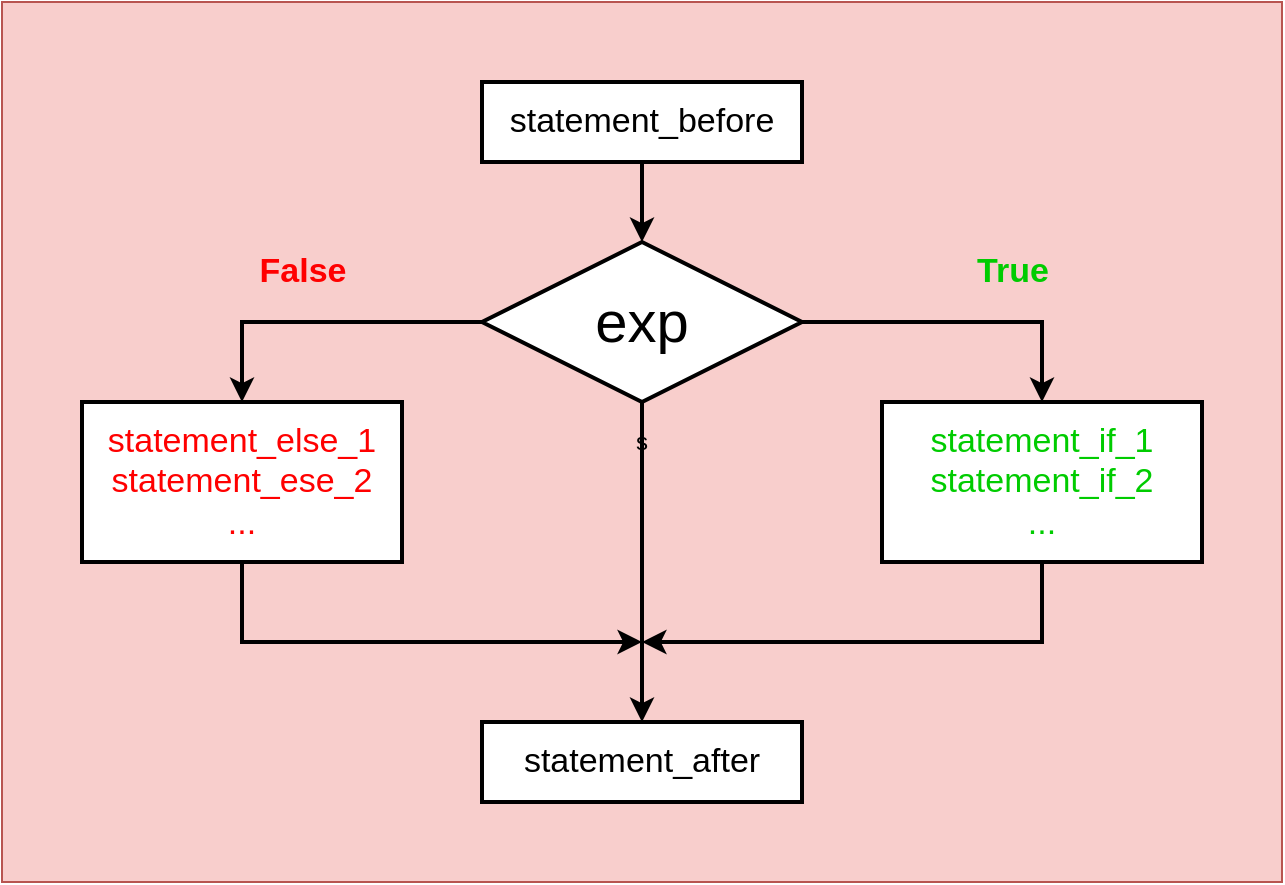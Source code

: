 <mxfile version="24.7.7">
  <diagram name="Page-1" id="nw_tDOHUn0Kqw1uzuphJ">
    <mxGraphModel dx="1224" dy="676" grid="1" gridSize="10" guides="1" tooltips="1" connect="1" arrows="1" fold="1" page="1" pageScale="1" pageWidth="850" pageHeight="1100" math="0" shadow="0">
      <root>
        <mxCell id="0" />
        <mxCell id="1" parent="0" />
        <mxCell id="nBaKIJpyfKftcn6sd4s6-4" value="s" style="rounded=0;whiteSpace=wrap;html=1;fillColor=#f8cecc;strokeColor=#b85450;" vertex="1" parent="1">
          <mxGeometry x="80" y="40" width="640" height="440" as="geometry" />
        </mxCell>
        <mxCell id="catjo7fKtfjQIuKM4InH-1" value="statement_before" style="rounded=0;whiteSpace=wrap;html=1;strokeWidth=2;fontSize=17;" parent="1" vertex="1">
          <mxGeometry x="320" y="80" width="160" height="40" as="geometry" />
        </mxCell>
        <mxCell id="catjo7fKtfjQIuKM4InH-2" value="" style="endArrow=classic;html=1;rounded=0;strokeWidth=2;fontSize=17;" parent="1" edge="1">
          <mxGeometry width="50" height="50" relative="1" as="geometry">
            <mxPoint x="400" y="120" as="sourcePoint" />
            <mxPoint x="400" y="160" as="targetPoint" />
          </mxGeometry>
        </mxCell>
        <mxCell id="catjo7fKtfjQIuKM4InH-3" value="exp" style="rhombus;whiteSpace=wrap;html=1;strokeWidth=2;fontSize=29;" parent="1" vertex="1">
          <mxGeometry x="320" y="160" width="160" height="80" as="geometry" />
        </mxCell>
        <mxCell id="catjo7fKtfjQIuKM4InH-4" value="" style="endArrow=classic;html=1;rounded=0;strokeWidth=2;fontSize=17;" parent="1" edge="1">
          <mxGeometry width="50" height="50" relative="1" as="geometry">
            <mxPoint x="480" y="200" as="sourcePoint" />
            <mxPoint x="600" y="240" as="targetPoint" />
            <Array as="points">
              <mxPoint x="600" y="200" />
            </Array>
          </mxGeometry>
        </mxCell>
        <mxCell id="catjo7fKtfjQIuKM4InH-5" value="True" style="text;html=1;align=center;verticalAlign=middle;resizable=0;points=[];autosize=1;strokeColor=none;fillColor=none;strokeWidth=2;fontSize=17;fontColor=#00CC00;fontStyle=1" parent="1" vertex="1">
          <mxGeometry x="555" y="160" width="60" height="30" as="geometry" />
        </mxCell>
        <mxCell id="catjo7fKtfjQIuKM4InH-7" value="statement_if_1&lt;div&gt;statement_if_2&lt;/div&gt;&lt;div&gt;...&lt;/div&gt;" style="rounded=0;whiteSpace=wrap;html=1;strokeWidth=2;fontSize=17;fontColor=#00CC00;fontStyle=0" parent="1" vertex="1">
          <mxGeometry x="520" y="240" width="160" height="80" as="geometry" />
        </mxCell>
        <mxCell id="catjo7fKtfjQIuKM4InH-8" value="" style="endArrow=classic;html=1;rounded=0;strokeWidth=2;fontSize=17;" parent="1" edge="1">
          <mxGeometry width="50" height="50" relative="1" as="geometry">
            <mxPoint x="600" y="320" as="sourcePoint" />
            <mxPoint x="400" y="360" as="targetPoint" />
            <Array as="points">
              <mxPoint x="600" y="360" />
            </Array>
          </mxGeometry>
        </mxCell>
        <mxCell id="catjo7fKtfjQIuKM4InH-10" value="" style="endArrow=classic;html=1;rounded=0;strokeWidth=2;fontSize=17;" parent="1" edge="1">
          <mxGeometry width="50" height="50" relative="1" as="geometry">
            <mxPoint x="400" y="240" as="sourcePoint" />
            <mxPoint x="400" y="400" as="targetPoint" />
          </mxGeometry>
        </mxCell>
        <mxCell id="catjo7fKtfjQIuKM4InH-11" value="statement_after" style="rounded=0;whiteSpace=wrap;html=1;strokeWidth=2;fontSize=17;" parent="1" vertex="1">
          <mxGeometry x="320" y="400" width="160" height="40" as="geometry" />
        </mxCell>
        <mxCell id="nBaKIJpyfKftcn6sd4s6-1" value="" style="endArrow=classic;html=1;rounded=0;strokeWidth=2;" edge="1" parent="1">
          <mxGeometry width="50" height="50" relative="1" as="geometry">
            <mxPoint x="320" y="200" as="sourcePoint" />
            <mxPoint x="200" y="240" as="targetPoint" />
            <Array as="points">
              <mxPoint x="200" y="200" />
            </Array>
          </mxGeometry>
        </mxCell>
        <mxCell id="nBaKIJpyfKftcn6sd4s6-2" value="statement_else_1&lt;div&gt;statement_ese_2&lt;/div&gt;&lt;div&gt;...&lt;/div&gt;" style="rounded=0;whiteSpace=wrap;html=1;strokeWidth=2;fontSize=17;fontColor=#FF0000;fontStyle=0" vertex="1" parent="1">
          <mxGeometry x="120" y="240" width="160" height="80" as="geometry" />
        </mxCell>
        <mxCell id="nBaKIJpyfKftcn6sd4s6-3" value="" style="endArrow=classic;html=1;rounded=0;strokeWidth=2;" edge="1" parent="1">
          <mxGeometry width="50" height="50" relative="1" as="geometry">
            <mxPoint x="200" y="320" as="sourcePoint" />
            <mxPoint x="400" y="360" as="targetPoint" />
            <Array as="points">
              <mxPoint x="200" y="360" />
            </Array>
          </mxGeometry>
        </mxCell>
        <mxCell id="nBaKIJpyfKftcn6sd4s6-5" value="False" style="text;html=1;align=center;verticalAlign=middle;resizable=0;points=[];autosize=1;strokeColor=none;fillColor=none;strokeWidth=2;fontSize=17;fontColor=#FF0000;fontStyle=1" vertex="1" parent="1">
          <mxGeometry x="195" y="160" width="70" height="30" as="geometry" />
        </mxCell>
      </root>
    </mxGraphModel>
  </diagram>
</mxfile>
